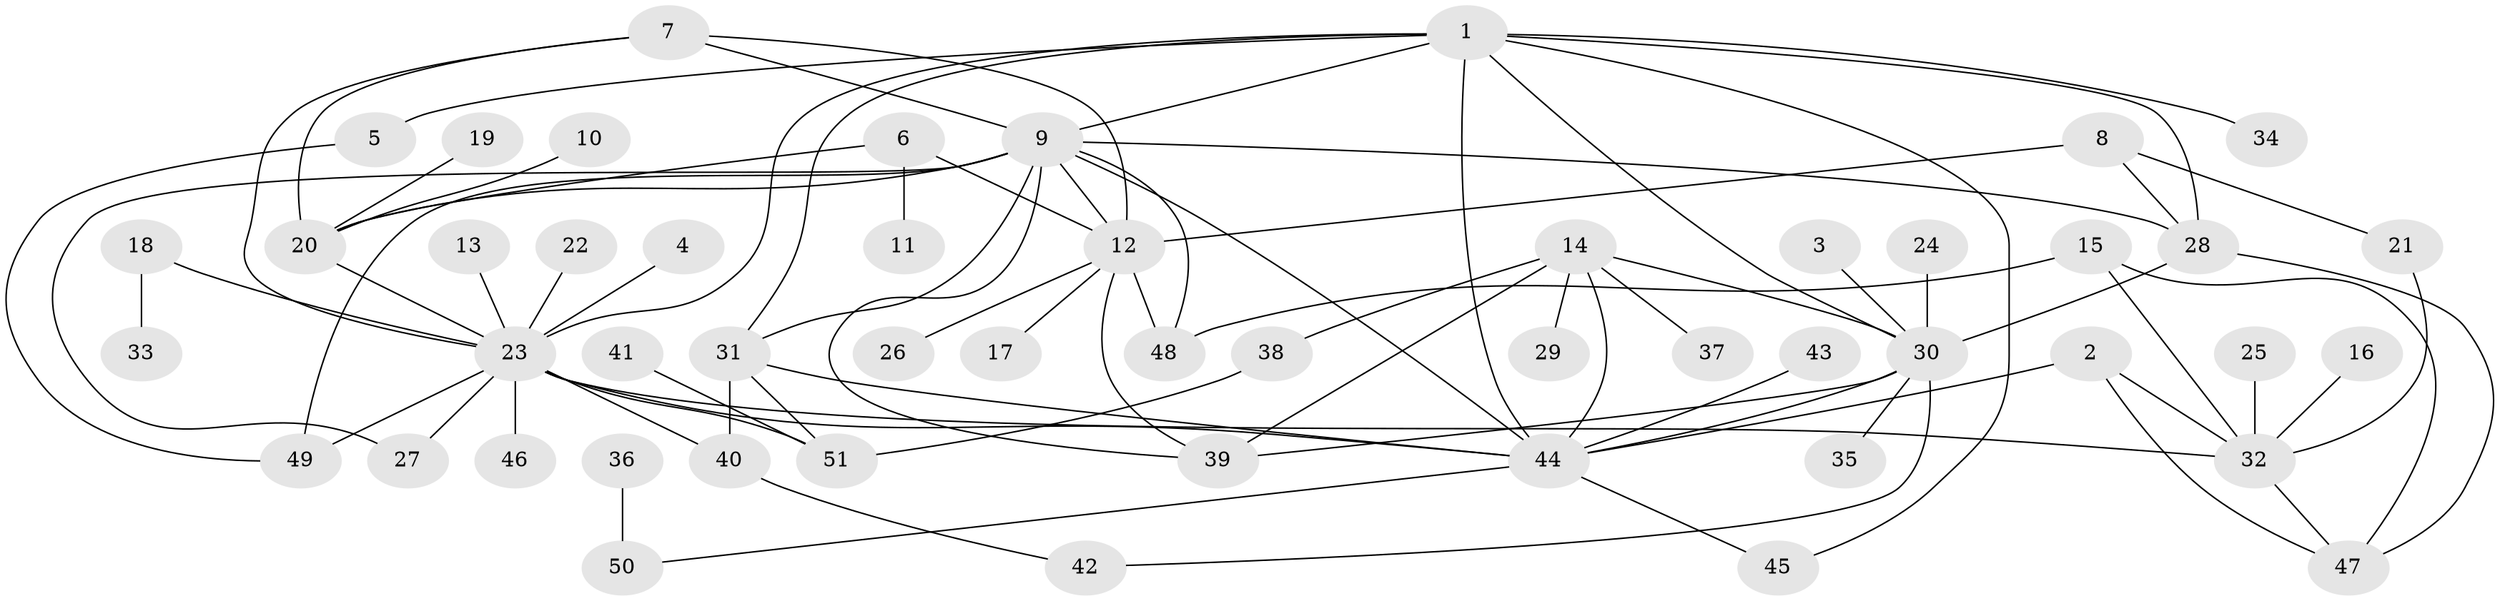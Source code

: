 // original degree distribution, {16: 0.011904761904761904, 7: 0.023809523809523808, 9: 0.03571428571428571, 15: 0.011904761904761904, 8: 0.011904761904761904, 5: 0.03571428571428571, 10: 0.011904761904761904, 4: 0.05952380952380952, 6: 0.011904761904761904, 3: 0.13095238095238096, 2: 0.2261904761904762, 1: 0.42857142857142855}
// Generated by graph-tools (version 1.1) at 2025/36/03/04/25 23:36:54]
// undirected, 51 vertices, 82 edges
graph export_dot {
  node [color=gray90,style=filled];
  1;
  2;
  3;
  4;
  5;
  6;
  7;
  8;
  9;
  10;
  11;
  12;
  13;
  14;
  15;
  16;
  17;
  18;
  19;
  20;
  21;
  22;
  23;
  24;
  25;
  26;
  27;
  28;
  29;
  30;
  31;
  32;
  33;
  34;
  35;
  36;
  37;
  38;
  39;
  40;
  41;
  42;
  43;
  44;
  45;
  46;
  47;
  48;
  49;
  50;
  51;
  1 -- 5 [weight=1.0];
  1 -- 9 [weight=1.0];
  1 -- 23 [weight=1.0];
  1 -- 28 [weight=1.0];
  1 -- 30 [weight=1.0];
  1 -- 31 [weight=1.0];
  1 -- 34 [weight=1.0];
  1 -- 44 [weight=1.0];
  1 -- 45 [weight=1.0];
  2 -- 32 [weight=1.0];
  2 -- 44 [weight=1.0];
  2 -- 47 [weight=1.0];
  3 -- 30 [weight=1.0];
  4 -- 23 [weight=1.0];
  5 -- 49 [weight=1.0];
  6 -- 11 [weight=1.0];
  6 -- 12 [weight=1.0];
  6 -- 20 [weight=1.0];
  7 -- 9 [weight=1.0];
  7 -- 12 [weight=1.0];
  7 -- 20 [weight=1.0];
  7 -- 23 [weight=1.0];
  8 -- 12 [weight=1.0];
  8 -- 21 [weight=1.0];
  8 -- 28 [weight=1.0];
  9 -- 12 [weight=1.0];
  9 -- 20 [weight=1.0];
  9 -- 27 [weight=1.0];
  9 -- 28 [weight=1.0];
  9 -- 31 [weight=1.0];
  9 -- 39 [weight=1.0];
  9 -- 44 [weight=1.0];
  9 -- 48 [weight=1.0];
  9 -- 49 [weight=1.0];
  10 -- 20 [weight=1.0];
  12 -- 17 [weight=1.0];
  12 -- 26 [weight=1.0];
  12 -- 39 [weight=1.0];
  12 -- 48 [weight=1.0];
  13 -- 23 [weight=1.0];
  14 -- 29 [weight=1.0];
  14 -- 30 [weight=1.0];
  14 -- 37 [weight=1.0];
  14 -- 38 [weight=1.0];
  14 -- 39 [weight=1.0];
  14 -- 44 [weight=1.0];
  15 -- 32 [weight=1.0];
  15 -- 47 [weight=1.0];
  15 -- 48 [weight=1.0];
  16 -- 32 [weight=1.0];
  18 -- 23 [weight=1.0];
  18 -- 33 [weight=1.0];
  19 -- 20 [weight=1.0];
  20 -- 23 [weight=1.0];
  21 -- 32 [weight=1.0];
  22 -- 23 [weight=1.0];
  23 -- 27 [weight=1.0];
  23 -- 32 [weight=1.0];
  23 -- 40 [weight=1.0];
  23 -- 44 [weight=1.0];
  23 -- 46 [weight=1.0];
  23 -- 49 [weight=1.0];
  23 -- 51 [weight=1.0];
  24 -- 30 [weight=1.0];
  25 -- 32 [weight=1.0];
  28 -- 30 [weight=1.0];
  28 -- 47 [weight=1.0];
  30 -- 35 [weight=1.0];
  30 -- 39 [weight=1.0];
  30 -- 42 [weight=1.0];
  30 -- 44 [weight=1.0];
  31 -- 40 [weight=1.0];
  31 -- 44 [weight=1.0];
  31 -- 51 [weight=2.0];
  32 -- 47 [weight=1.0];
  36 -- 50 [weight=1.0];
  38 -- 51 [weight=1.0];
  40 -- 42 [weight=1.0];
  41 -- 51 [weight=1.0];
  43 -- 44 [weight=1.0];
  44 -- 45 [weight=1.0];
  44 -- 50 [weight=1.0];
}
